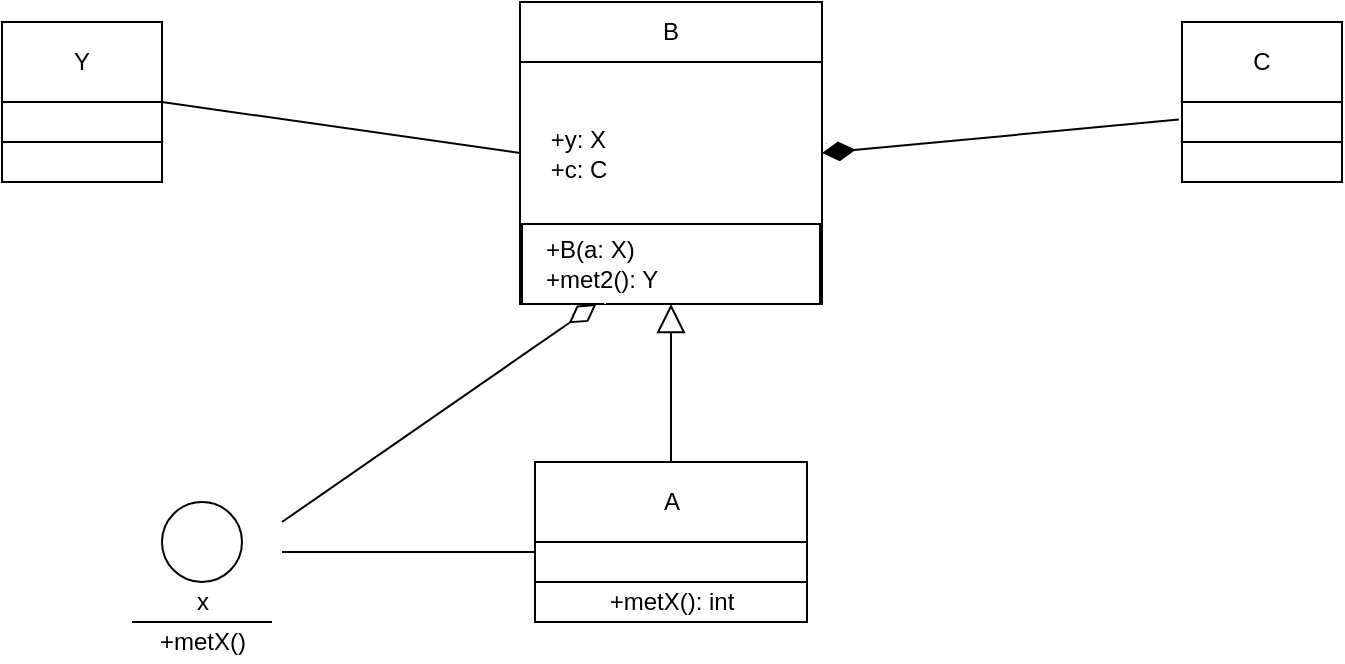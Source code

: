<mxfile version="14.5.0" type="device"><diagram id="dkVDpl-OQyJn4CPEkPXb" name="Page-1"><mxGraphModel dx="1038" dy="523" grid="1" gridSize="10" guides="1" tooltips="1" connect="1" arrows="1" fold="1" page="1" pageScale="1" pageWidth="827" pageHeight="1169" math="0" shadow="0"><root><mxCell id="0"/><mxCell id="1" parent="0"/><mxCell id="1xERHqI0GGOivJexZrPF-1" value="&lt;blockquote style=&quot;margin: 0 0 0 40px ; border: none ; padding: 0px&quot;&gt;&lt;/blockquote&gt;&lt;span&gt;&amp;nbsp; &amp;nbsp; +y: X&lt;/span&gt;&lt;br&gt;&amp;nbsp; &amp;nbsp; +c: C" style="whiteSpace=wrap;html=1;aspect=fixed;align=left;" vertex="1" parent="1"><mxGeometry x="339" y="150" width="151" height="151" as="geometry"/></mxCell><mxCell id="1xERHqI0GGOivJexZrPF-2" value="B" style="rounded=0;whiteSpace=wrap;html=1;" vertex="1" parent="1"><mxGeometry x="339" y="150" width="151" height="30" as="geometry"/></mxCell><mxCell id="1xERHqI0GGOivJexZrPF-3" value="&amp;nbsp; &amp;nbsp;+B(a: X)&lt;br&gt;&amp;nbsp; &amp;nbsp;+met2(): Y" style="rounded=0;whiteSpace=wrap;html=1;align=left;" vertex="1" parent="1"><mxGeometry x="340" y="261" width="149" height="40" as="geometry"/></mxCell><mxCell id="1xERHqI0GGOivJexZrPF-4" value="" style="whiteSpace=wrap;html=1;aspect=fixed;" vertex="1" parent="1"><mxGeometry x="670" y="160" width="80" height="80" as="geometry"/></mxCell><mxCell id="1xERHqI0GGOivJexZrPF-5" value="C" style="rounded=0;whiteSpace=wrap;html=1;" vertex="1" parent="1"><mxGeometry x="670" y="160" width="80" height="40" as="geometry"/></mxCell><mxCell id="1xERHqI0GGOivJexZrPF-6" value="" style="rounded=0;whiteSpace=wrap;html=1;" vertex="1" parent="1"><mxGeometry x="670" y="220" width="80" height="20" as="geometry"/></mxCell><mxCell id="1xERHqI0GGOivJexZrPF-7" value="" style="whiteSpace=wrap;html=1;aspect=fixed;" vertex="1" parent="1"><mxGeometry x="80" y="160" width="80" height="80" as="geometry"/></mxCell><mxCell id="1xERHqI0GGOivJexZrPF-8" value="Y" style="rounded=0;whiteSpace=wrap;html=1;" vertex="1" parent="1"><mxGeometry x="80" y="160" width="80" height="40" as="geometry"/></mxCell><mxCell id="1xERHqI0GGOivJexZrPF-9" value="" style="rounded=0;whiteSpace=wrap;html=1;" vertex="1" parent="1"><mxGeometry x="80" y="220" width="80" height="20" as="geometry"/></mxCell><mxCell id="1xERHqI0GGOivJexZrPF-11" value="A" style="rounded=0;whiteSpace=wrap;html=1;" vertex="1" parent="1"><mxGeometry x="346.5" y="380" width="136" height="40" as="geometry"/></mxCell><mxCell id="1xERHqI0GGOivJexZrPF-12" value="+metX(): int" style="rounded=0;whiteSpace=wrap;html=1;" vertex="1" parent="1"><mxGeometry x="346.5" y="440" width="136" height="20" as="geometry"/></mxCell><mxCell id="1xERHqI0GGOivJexZrPF-13" value="" style="rounded=0;whiteSpace=wrap;html=1;" vertex="1" parent="1"><mxGeometry x="346.5" y="420" width="136" height="20" as="geometry"/></mxCell><mxCell id="1xERHqI0GGOivJexZrPF-15" value="" style="ellipse;whiteSpace=wrap;html=1;aspect=fixed;" vertex="1" parent="1"><mxGeometry x="160" y="400" width="40" height="40" as="geometry"/></mxCell><mxCell id="1xERHqI0GGOivJexZrPF-16" value="" style="endArrow=none;html=1;" edge="1" parent="1"><mxGeometry width="50" height="50" relative="1" as="geometry"><mxPoint x="145" y="460" as="sourcePoint"/><mxPoint x="215" y="460" as="targetPoint"/></mxGeometry></mxCell><mxCell id="1xERHqI0GGOivJexZrPF-17" value="x" style="text;html=1;align=center;verticalAlign=middle;resizable=0;points=[];autosize=1;" vertex="1" parent="1"><mxGeometry x="170" y="440" width="20" height="20" as="geometry"/></mxCell><mxCell id="1xERHqI0GGOivJexZrPF-18" value="+metX()" style="text;html=1;align=center;verticalAlign=middle;resizable=0;points=[];autosize=1;" vertex="1" parent="1"><mxGeometry x="150" y="460" width="60" height="20" as="geometry"/></mxCell><mxCell id="1xERHqI0GGOivJexZrPF-19" value="" style="endArrow=none;html=1;entryX=0;entryY=0.5;entryDx=0;entryDy=0;exitX=1;exitY=0.5;exitDx=0;exitDy=0;" edge="1" parent="1" source="1xERHqI0GGOivJexZrPF-7" target="1xERHqI0GGOivJexZrPF-1"><mxGeometry width="50" height="50" relative="1" as="geometry"><mxPoint x="390" y="280" as="sourcePoint"/><mxPoint x="440" y="230" as="targetPoint"/></mxGeometry></mxCell><mxCell id="1xERHqI0GGOivJexZrPF-21" value="1" style="endArrow=none;html=1;endSize=12;startArrow=diamondThin;startSize=14;startFill=1;align=left;verticalAlign=bottom;exitX=1;exitY=0.5;exitDx=0;exitDy=0;entryX=-0.02;entryY=0.61;entryDx=0;entryDy=0;entryPerimeter=0;rounded=1;endFill=0;fontSize=1;" edge="1" parent="1" source="1xERHqI0GGOivJexZrPF-1" target="1xERHqI0GGOivJexZrPF-4"><mxGeometry x="-1" y="3" relative="1" as="geometry"><mxPoint x="500" y="340" as="sourcePoint"/><mxPoint x="660" y="340" as="targetPoint"/></mxGeometry></mxCell><mxCell id="1xERHqI0GGOivJexZrPF-22" value="1" style="endArrow=none;html=1;endSize=12;startArrow=diamondThin;startSize=14;startFill=0;align=left;verticalAlign=bottom;exitX=0.25;exitY=1;exitDx=0;exitDy=0;rounded=1;endFill=0;fontSize=1;" edge="1" parent="1" source="1xERHqI0GGOivJexZrPF-3"><mxGeometry x="-1" y="3" relative="1" as="geometry"><mxPoint x="130" y="301" as="sourcePoint"/><mxPoint x="220" y="410" as="targetPoint"/></mxGeometry></mxCell><mxCell id="1xERHqI0GGOivJexZrPF-23" value="" style="endArrow=none;html=1;fontSize=1;entryX=0;entryY=0.25;entryDx=0;entryDy=0;" edge="1" parent="1" target="1xERHqI0GGOivJexZrPF-13"><mxGeometry width="50" height="50" relative="1" as="geometry"><mxPoint x="220" y="425" as="sourcePoint"/><mxPoint x="440" y="430" as="targetPoint"/></mxGeometry></mxCell><mxCell id="1xERHqI0GGOivJexZrPF-24" value="" style="endArrow=block;endFill=0;endSize=12;html=1;fontSize=1;exitX=0.5;exitY=0;exitDx=0;exitDy=0;entryX=0.5;entryY=1;entryDx=0;entryDy=0;" edge="1" parent="1" source="1xERHqI0GGOivJexZrPF-11" target="1xERHqI0GGOivJexZrPF-3"><mxGeometry width="160" relative="1" as="geometry"><mxPoint x="330" y="460" as="sourcePoint"/><mxPoint x="490" y="460" as="targetPoint"/></mxGeometry></mxCell></root></mxGraphModel></diagram></mxfile>